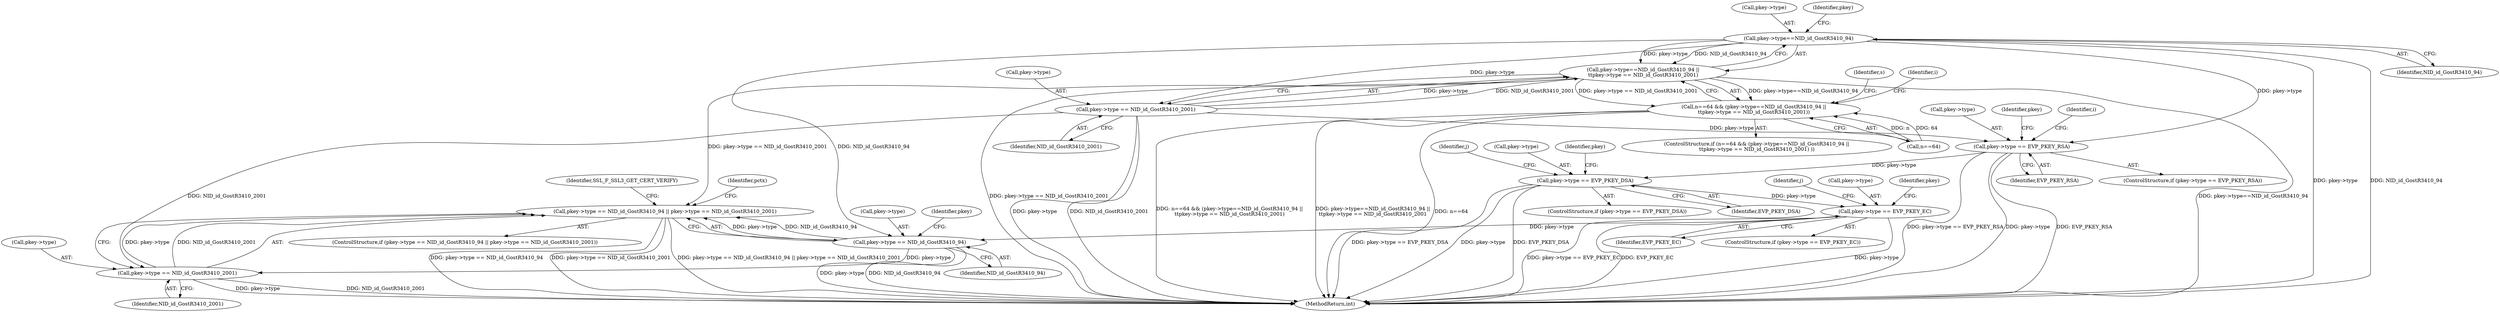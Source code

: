 digraph "0_openssl_1421e0c584ae9120ca1b88098f13d6d2e90b83a3@pointer" {
"1000274" [label="(Call,pkey->type==NID_id_GostR3410_94)"];
"1000273" [label="(Call,pkey->type==NID_id_GostR3410_94 ||\n\t\tpkey->type == NID_id_GostR3410_2001)"];
"1000269" [label="(Call,n==64 && (pkey->type==NID_id_GostR3410_94 ||\n\t\tpkey->type == NID_id_GostR3410_2001))"];
"1000594" [label="(Call,pkey->type == NID_id_GostR3410_94 || pkey->type == NID_id_GostR3410_2001)"];
"1000279" [label="(Call,pkey->type == NID_id_GostR3410_2001)"];
"1000453" [label="(Call,pkey->type == EVP_PKEY_RSA)"];
"1000506" [label="(Call,pkey->type == EVP_PKEY_DSA)"];
"1000550" [label="(Call,pkey->type == EVP_PKEY_EC)"];
"1000595" [label="(Call,pkey->type == NID_id_GostR3410_94)"];
"1000600" [label="(Call,pkey->type == NID_id_GostR3410_2001)"];
"1000278" [label="(Identifier,NID_id_GostR3410_94)"];
"1000457" [label="(Identifier,EVP_PKEY_RSA)"];
"1000283" [label="(Identifier,NID_id_GostR3410_2001)"];
"1000513" [label="(Identifier,j)"];
"1000597" [label="(Identifier,pkey)"];
"1000600" [label="(Call,pkey->type == NID_id_GostR3410_2001)"];
"1000550" [label="(Call,pkey->type == EVP_PKEY_EC)"];
"1000596" [label="(Call,pkey->type)"];
"1000594" [label="(Call,pkey->type == NID_id_GostR3410_94 || pkey->type == NID_id_GostR3410_2001)"];
"1000279" [label="(Call,pkey->type == NID_id_GostR3410_2001)"];
"1000506" [label="(Call,pkey->type == EVP_PKEY_DSA)"];
"1000454" [label="(Call,pkey->type)"];
"1000507" [label="(Call,pkey->type)"];
"1000508" [label="(Identifier,pkey)"];
"1000593" [label="(ControlStructure,if (pkey->type == NID_id_GostR3410_94 || pkey->type == NID_id_GostR3410_2001))"];
"1000280" [label="(Call,pkey->type)"];
"1000554" [label="(Identifier,EVP_PKEY_EC)"];
"1000460" [label="(Identifier,i)"];
"1000270" [label="(Call,n==64)"];
"1000601" [label="(Call,pkey->type)"];
"1000453" [label="(Call,pkey->type == EVP_PKEY_RSA)"];
"1000268" [label="(ControlStructure,if (n==64 && (pkey->type==NID_id_GostR3410_94 ||\n\t\tpkey->type == NID_id_GostR3410_2001) ))"];
"1000452" [label="(ControlStructure,if (pkey->type == EVP_PKEY_RSA))"];
"1000275" [label="(Call,pkey->type)"];
"1000273" [label="(Call,pkey->type==NID_id_GostR3410_94 ||\n\t\tpkey->type == NID_id_GostR3410_2001)"];
"1000610" [label="(Identifier,pctx)"];
"1000281" [label="(Identifier,pkey)"];
"1000552" [label="(Identifier,pkey)"];
"1000510" [label="(Identifier,EVP_PKEY_DSA)"];
"1000557" [label="(Identifier,j)"];
"1000602" [label="(Identifier,pkey)"];
"1000274" [label="(Call,pkey->type==NID_id_GostR3410_94)"];
"1000549" [label="(ControlStructure,if (pkey->type == EVP_PKEY_EC))"];
"1000269" [label="(Call,n==64 && (pkey->type==NID_id_GostR3410_94 ||\n\t\tpkey->type == NID_id_GostR3410_2001))"];
"1000505" [label="(ControlStructure,if (pkey->type == EVP_PKEY_DSA))"];
"1000727" [label="(MethodReturn,int)"];
"1000599" [label="(Identifier,NID_id_GostR3410_94)"];
"1000286" [label="(Identifier,i)"];
"1000595" [label="(Call,pkey->type == NID_id_GostR3410_94)"];
"1000604" [label="(Identifier,NID_id_GostR3410_2001)"];
"1000675" [label="(Identifier,SSL_F_SSL3_GET_CERT_VERIFY)"];
"1000292" [label="(Identifier,s)"];
"1000551" [label="(Call,pkey->type)"];
"1000274" -> "1000273"  [label="AST: "];
"1000274" -> "1000278"  [label="CFG: "];
"1000275" -> "1000274"  [label="AST: "];
"1000278" -> "1000274"  [label="AST: "];
"1000281" -> "1000274"  [label="CFG: "];
"1000273" -> "1000274"  [label="CFG: "];
"1000274" -> "1000727"  [label="DDG: pkey->type"];
"1000274" -> "1000727"  [label="DDG: NID_id_GostR3410_94"];
"1000274" -> "1000273"  [label="DDG: pkey->type"];
"1000274" -> "1000273"  [label="DDG: NID_id_GostR3410_94"];
"1000274" -> "1000279"  [label="DDG: pkey->type"];
"1000274" -> "1000453"  [label="DDG: pkey->type"];
"1000274" -> "1000595"  [label="DDG: NID_id_GostR3410_94"];
"1000273" -> "1000269"  [label="AST: "];
"1000273" -> "1000279"  [label="CFG: "];
"1000279" -> "1000273"  [label="AST: "];
"1000269" -> "1000273"  [label="CFG: "];
"1000273" -> "1000727"  [label="DDG: pkey->type==NID_id_GostR3410_94"];
"1000273" -> "1000727"  [label="DDG: pkey->type == NID_id_GostR3410_2001"];
"1000273" -> "1000269"  [label="DDG: pkey->type==NID_id_GostR3410_94"];
"1000273" -> "1000269"  [label="DDG: pkey->type == NID_id_GostR3410_2001"];
"1000279" -> "1000273"  [label="DDG: pkey->type"];
"1000279" -> "1000273"  [label="DDG: NID_id_GostR3410_2001"];
"1000273" -> "1000594"  [label="DDG: pkey->type == NID_id_GostR3410_2001"];
"1000269" -> "1000268"  [label="AST: "];
"1000269" -> "1000270"  [label="CFG: "];
"1000270" -> "1000269"  [label="AST: "];
"1000286" -> "1000269"  [label="CFG: "];
"1000292" -> "1000269"  [label="CFG: "];
"1000269" -> "1000727"  [label="DDG: n==64 && (pkey->type==NID_id_GostR3410_94 ||\n\t\tpkey->type == NID_id_GostR3410_2001)"];
"1000269" -> "1000727"  [label="DDG: pkey->type==NID_id_GostR3410_94 ||\n\t\tpkey->type == NID_id_GostR3410_2001"];
"1000269" -> "1000727"  [label="DDG: n==64"];
"1000270" -> "1000269"  [label="DDG: n"];
"1000270" -> "1000269"  [label="DDG: 64"];
"1000594" -> "1000593"  [label="AST: "];
"1000594" -> "1000595"  [label="CFG: "];
"1000594" -> "1000600"  [label="CFG: "];
"1000595" -> "1000594"  [label="AST: "];
"1000600" -> "1000594"  [label="AST: "];
"1000610" -> "1000594"  [label="CFG: "];
"1000675" -> "1000594"  [label="CFG: "];
"1000594" -> "1000727"  [label="DDG: pkey->type == NID_id_GostR3410_94"];
"1000594" -> "1000727"  [label="DDG: pkey->type == NID_id_GostR3410_2001"];
"1000594" -> "1000727"  [label="DDG: pkey->type == NID_id_GostR3410_94 || pkey->type == NID_id_GostR3410_2001"];
"1000595" -> "1000594"  [label="DDG: pkey->type"];
"1000595" -> "1000594"  [label="DDG: NID_id_GostR3410_94"];
"1000600" -> "1000594"  [label="DDG: pkey->type"];
"1000600" -> "1000594"  [label="DDG: NID_id_GostR3410_2001"];
"1000279" -> "1000283"  [label="CFG: "];
"1000280" -> "1000279"  [label="AST: "];
"1000283" -> "1000279"  [label="AST: "];
"1000279" -> "1000727"  [label="DDG: pkey->type"];
"1000279" -> "1000727"  [label="DDG: NID_id_GostR3410_2001"];
"1000279" -> "1000453"  [label="DDG: pkey->type"];
"1000279" -> "1000600"  [label="DDG: NID_id_GostR3410_2001"];
"1000453" -> "1000452"  [label="AST: "];
"1000453" -> "1000457"  [label="CFG: "];
"1000454" -> "1000453"  [label="AST: "];
"1000457" -> "1000453"  [label="AST: "];
"1000460" -> "1000453"  [label="CFG: "];
"1000508" -> "1000453"  [label="CFG: "];
"1000453" -> "1000727"  [label="DDG: EVP_PKEY_RSA"];
"1000453" -> "1000727"  [label="DDG: pkey->type == EVP_PKEY_RSA"];
"1000453" -> "1000727"  [label="DDG: pkey->type"];
"1000453" -> "1000506"  [label="DDG: pkey->type"];
"1000506" -> "1000505"  [label="AST: "];
"1000506" -> "1000510"  [label="CFG: "];
"1000507" -> "1000506"  [label="AST: "];
"1000510" -> "1000506"  [label="AST: "];
"1000513" -> "1000506"  [label="CFG: "];
"1000552" -> "1000506"  [label="CFG: "];
"1000506" -> "1000727"  [label="DDG: pkey->type == EVP_PKEY_DSA"];
"1000506" -> "1000727"  [label="DDG: pkey->type"];
"1000506" -> "1000727"  [label="DDG: EVP_PKEY_DSA"];
"1000506" -> "1000550"  [label="DDG: pkey->type"];
"1000550" -> "1000549"  [label="AST: "];
"1000550" -> "1000554"  [label="CFG: "];
"1000551" -> "1000550"  [label="AST: "];
"1000554" -> "1000550"  [label="AST: "];
"1000557" -> "1000550"  [label="CFG: "];
"1000597" -> "1000550"  [label="CFG: "];
"1000550" -> "1000727"  [label="DDG: pkey->type == EVP_PKEY_EC"];
"1000550" -> "1000727"  [label="DDG: EVP_PKEY_EC"];
"1000550" -> "1000727"  [label="DDG: pkey->type"];
"1000550" -> "1000595"  [label="DDG: pkey->type"];
"1000595" -> "1000599"  [label="CFG: "];
"1000596" -> "1000595"  [label="AST: "];
"1000599" -> "1000595"  [label="AST: "];
"1000602" -> "1000595"  [label="CFG: "];
"1000595" -> "1000727"  [label="DDG: NID_id_GostR3410_94"];
"1000595" -> "1000727"  [label="DDG: pkey->type"];
"1000595" -> "1000600"  [label="DDG: pkey->type"];
"1000600" -> "1000604"  [label="CFG: "];
"1000601" -> "1000600"  [label="AST: "];
"1000604" -> "1000600"  [label="AST: "];
"1000600" -> "1000727"  [label="DDG: NID_id_GostR3410_2001"];
"1000600" -> "1000727"  [label="DDG: pkey->type"];
}
